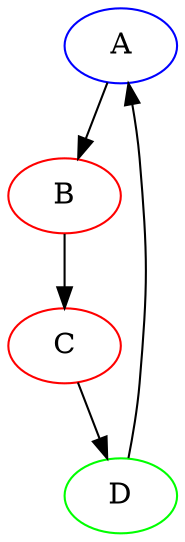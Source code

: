 digraph G {
    A [color=blue];
    B [color=red];
    C [color=red];
    D [color=green];
    A -> B;
    B -> C;
    C -> D;
    D -> A;
}
